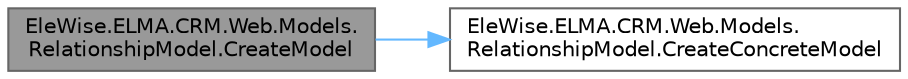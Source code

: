 digraph "EleWise.ELMA.CRM.Web.Models.RelationshipModel.CreateModel"
{
 // LATEX_PDF_SIZE
  bgcolor="transparent";
  edge [fontname=Helvetica,fontsize=10,labelfontname=Helvetica,labelfontsize=10];
  node [fontname=Helvetica,fontsize=10,shape=box,height=0.2,width=0.4];
  rankdir="LR";
  Node1 [id="Node000001",label="EleWise.ELMA.CRM.Web.Models.\lRelationshipModel.CreateModel",height=0.2,width=0.4,color="gray40", fillcolor="grey60", style="filled", fontcolor="black",tooltip="Создать модель отображения какого-нибудь взаимоотношения"];
  Node1 -> Node2 [id="edge1_Node000001_Node000002",color="steelblue1",style="solid",tooltip=" "];
  Node2 [id="Node000002",label="EleWise.ELMA.CRM.Web.Models.\lRelationshipModel.CreateConcreteModel",height=0.2,width=0.4,color="grey40", fillcolor="white", style="filled",URL="$class_ele_wise_1_1_e_l_m_a_1_1_c_r_m_1_1_web_1_1_models_1_1_relationship_model.html#aa16d929e7cf303106ac5dfb024eed573",tooltip="Создать модель отображения под целевой тип сущности"];
}
